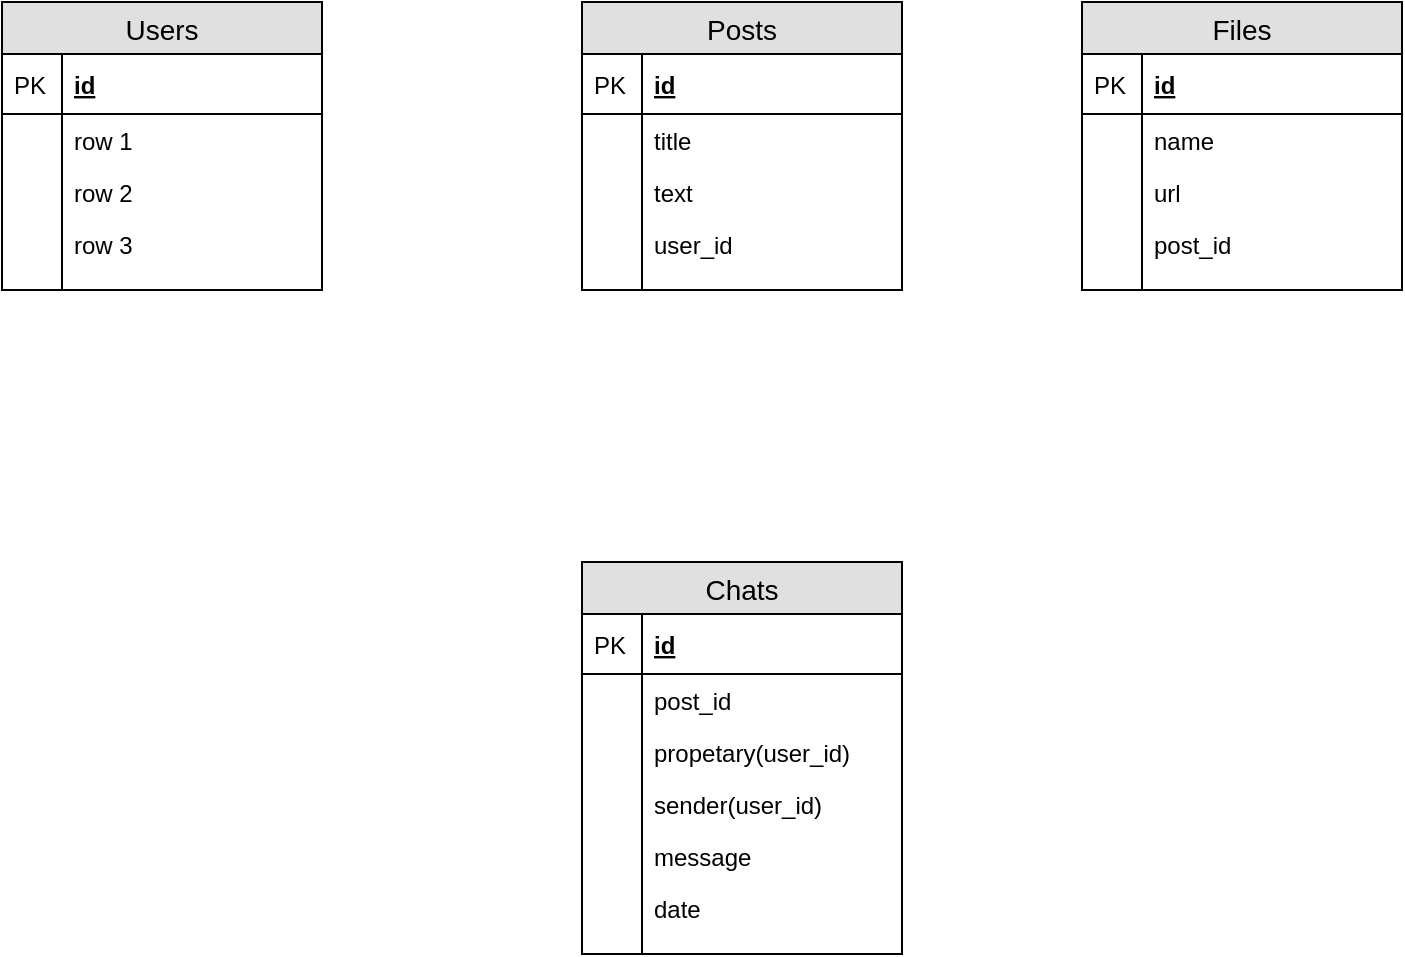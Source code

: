 <mxfile version="12.5.1" type="github">
  <diagram id="gvmDLg7hdBk43QmgxOMV" name="Page-1">
    <mxGraphModel dx="753" dy="482" grid="1" gridSize="10" guides="1" tooltips="1" connect="1" arrows="1" fold="1" page="1" pageScale="1" pageWidth="827" pageHeight="1169" math="0" shadow="0">
      <root>
        <mxCell id="0"/>
        <mxCell id="1" parent="0"/>
        <mxCell id="FK4Q3kuTDBUWVzhtZBnx-1" value="Users" style="swimlane;fontStyle=0;childLayout=stackLayout;horizontal=1;startSize=26;fillColor=#e0e0e0;horizontalStack=0;resizeParent=1;resizeParentMax=0;resizeLast=0;collapsible=1;marginBottom=0;swimlaneFillColor=#ffffff;align=center;fontSize=14;" vertex="1" parent="1">
          <mxGeometry x="60" y="20" width="160" height="144" as="geometry"/>
        </mxCell>
        <mxCell id="FK4Q3kuTDBUWVzhtZBnx-2" value="id" style="shape=partialRectangle;top=0;left=0;right=0;bottom=1;align=left;verticalAlign=middle;fillColor=none;spacingLeft=34;spacingRight=4;overflow=hidden;rotatable=0;points=[[0,0.5],[1,0.5]];portConstraint=eastwest;dropTarget=0;fontStyle=5;fontSize=12;" vertex="1" parent="FK4Q3kuTDBUWVzhtZBnx-1">
          <mxGeometry y="26" width="160" height="30" as="geometry"/>
        </mxCell>
        <mxCell id="FK4Q3kuTDBUWVzhtZBnx-3" value="PK" style="shape=partialRectangle;top=0;left=0;bottom=0;fillColor=none;align=left;verticalAlign=middle;spacingLeft=4;spacingRight=4;overflow=hidden;rotatable=0;points=[];portConstraint=eastwest;part=1;fontSize=12;" vertex="1" connectable="0" parent="FK4Q3kuTDBUWVzhtZBnx-2">
          <mxGeometry width="30" height="30" as="geometry"/>
        </mxCell>
        <mxCell id="FK4Q3kuTDBUWVzhtZBnx-4" value="row 1" style="shape=partialRectangle;top=0;left=0;right=0;bottom=0;align=left;verticalAlign=top;fillColor=none;spacingLeft=34;spacingRight=4;overflow=hidden;rotatable=0;points=[[0,0.5],[1,0.5]];portConstraint=eastwest;dropTarget=0;fontSize=12;" vertex="1" parent="FK4Q3kuTDBUWVzhtZBnx-1">
          <mxGeometry y="56" width="160" height="26" as="geometry"/>
        </mxCell>
        <mxCell id="FK4Q3kuTDBUWVzhtZBnx-5" value="" style="shape=partialRectangle;top=0;left=0;bottom=0;fillColor=none;align=left;verticalAlign=top;spacingLeft=4;spacingRight=4;overflow=hidden;rotatable=0;points=[];portConstraint=eastwest;part=1;fontSize=12;" vertex="1" connectable="0" parent="FK4Q3kuTDBUWVzhtZBnx-4">
          <mxGeometry width="30" height="26" as="geometry"/>
        </mxCell>
        <mxCell id="FK4Q3kuTDBUWVzhtZBnx-6" value="row 2" style="shape=partialRectangle;top=0;left=0;right=0;bottom=0;align=left;verticalAlign=top;fillColor=none;spacingLeft=34;spacingRight=4;overflow=hidden;rotatable=0;points=[[0,0.5],[1,0.5]];portConstraint=eastwest;dropTarget=0;fontSize=12;" vertex="1" parent="FK4Q3kuTDBUWVzhtZBnx-1">
          <mxGeometry y="82" width="160" height="26" as="geometry"/>
        </mxCell>
        <mxCell id="FK4Q3kuTDBUWVzhtZBnx-7" value="" style="shape=partialRectangle;top=0;left=0;bottom=0;fillColor=none;align=left;verticalAlign=top;spacingLeft=4;spacingRight=4;overflow=hidden;rotatable=0;points=[];portConstraint=eastwest;part=1;fontSize=12;" vertex="1" connectable="0" parent="FK4Q3kuTDBUWVzhtZBnx-6">
          <mxGeometry width="30" height="26" as="geometry"/>
        </mxCell>
        <mxCell id="FK4Q3kuTDBUWVzhtZBnx-8" value="row 3" style="shape=partialRectangle;top=0;left=0;right=0;bottom=0;align=left;verticalAlign=top;fillColor=none;spacingLeft=34;spacingRight=4;overflow=hidden;rotatable=0;points=[[0,0.5],[1,0.5]];portConstraint=eastwest;dropTarget=0;fontSize=12;" vertex="1" parent="FK4Q3kuTDBUWVzhtZBnx-1">
          <mxGeometry y="108" width="160" height="26" as="geometry"/>
        </mxCell>
        <mxCell id="FK4Q3kuTDBUWVzhtZBnx-9" value="" style="shape=partialRectangle;top=0;left=0;bottom=0;fillColor=none;align=left;verticalAlign=top;spacingLeft=4;spacingRight=4;overflow=hidden;rotatable=0;points=[];portConstraint=eastwest;part=1;fontSize=12;" vertex="1" connectable="0" parent="FK4Q3kuTDBUWVzhtZBnx-8">
          <mxGeometry width="30" height="26" as="geometry"/>
        </mxCell>
        <mxCell id="FK4Q3kuTDBUWVzhtZBnx-10" value="" style="shape=partialRectangle;top=0;left=0;right=0;bottom=0;align=left;verticalAlign=top;fillColor=none;spacingLeft=34;spacingRight=4;overflow=hidden;rotatable=0;points=[[0,0.5],[1,0.5]];portConstraint=eastwest;dropTarget=0;fontSize=12;" vertex="1" parent="FK4Q3kuTDBUWVzhtZBnx-1">
          <mxGeometry y="134" width="160" height="10" as="geometry"/>
        </mxCell>
        <mxCell id="FK4Q3kuTDBUWVzhtZBnx-11" value="" style="shape=partialRectangle;top=0;left=0;bottom=0;fillColor=none;align=left;verticalAlign=top;spacingLeft=4;spacingRight=4;overflow=hidden;rotatable=0;points=[];portConstraint=eastwest;part=1;fontSize=12;" vertex="1" connectable="0" parent="FK4Q3kuTDBUWVzhtZBnx-10">
          <mxGeometry width="30" height="10" as="geometry"/>
        </mxCell>
        <mxCell id="FK4Q3kuTDBUWVzhtZBnx-12" value="Posts" style="swimlane;fontStyle=0;childLayout=stackLayout;horizontal=1;startSize=26;fillColor=#e0e0e0;horizontalStack=0;resizeParent=1;resizeParentMax=0;resizeLast=0;collapsible=1;marginBottom=0;swimlaneFillColor=#ffffff;align=center;fontSize=14;" vertex="1" parent="1">
          <mxGeometry x="350" y="20" width="160" height="144" as="geometry"/>
        </mxCell>
        <mxCell id="FK4Q3kuTDBUWVzhtZBnx-13" value="id" style="shape=partialRectangle;top=0;left=0;right=0;bottom=1;align=left;verticalAlign=middle;fillColor=none;spacingLeft=34;spacingRight=4;overflow=hidden;rotatable=0;points=[[0,0.5],[1,0.5]];portConstraint=eastwest;dropTarget=0;fontStyle=5;fontSize=12;" vertex="1" parent="FK4Q3kuTDBUWVzhtZBnx-12">
          <mxGeometry y="26" width="160" height="30" as="geometry"/>
        </mxCell>
        <mxCell id="FK4Q3kuTDBUWVzhtZBnx-14" value="PK" style="shape=partialRectangle;top=0;left=0;bottom=0;fillColor=none;align=left;verticalAlign=middle;spacingLeft=4;spacingRight=4;overflow=hidden;rotatable=0;points=[];portConstraint=eastwest;part=1;fontSize=12;" vertex="1" connectable="0" parent="FK4Q3kuTDBUWVzhtZBnx-13">
          <mxGeometry width="30" height="30" as="geometry"/>
        </mxCell>
        <mxCell id="FK4Q3kuTDBUWVzhtZBnx-15" value="title" style="shape=partialRectangle;top=0;left=0;right=0;bottom=0;align=left;verticalAlign=top;fillColor=none;spacingLeft=34;spacingRight=4;overflow=hidden;rotatable=0;points=[[0,0.5],[1,0.5]];portConstraint=eastwest;dropTarget=0;fontSize=12;" vertex="1" parent="FK4Q3kuTDBUWVzhtZBnx-12">
          <mxGeometry y="56" width="160" height="26" as="geometry"/>
        </mxCell>
        <mxCell id="FK4Q3kuTDBUWVzhtZBnx-16" value="" style="shape=partialRectangle;top=0;left=0;bottom=0;fillColor=none;align=left;verticalAlign=top;spacingLeft=4;spacingRight=4;overflow=hidden;rotatable=0;points=[];portConstraint=eastwest;part=1;fontSize=12;" vertex="1" connectable="0" parent="FK4Q3kuTDBUWVzhtZBnx-15">
          <mxGeometry width="30" height="26" as="geometry"/>
        </mxCell>
        <mxCell id="FK4Q3kuTDBUWVzhtZBnx-17" value="text" style="shape=partialRectangle;top=0;left=0;right=0;bottom=0;align=left;verticalAlign=top;fillColor=none;spacingLeft=34;spacingRight=4;overflow=hidden;rotatable=0;points=[[0,0.5],[1,0.5]];portConstraint=eastwest;dropTarget=0;fontSize=12;" vertex="1" parent="FK4Q3kuTDBUWVzhtZBnx-12">
          <mxGeometry y="82" width="160" height="26" as="geometry"/>
        </mxCell>
        <mxCell id="FK4Q3kuTDBUWVzhtZBnx-18" value="" style="shape=partialRectangle;top=0;left=0;bottom=0;fillColor=none;align=left;verticalAlign=top;spacingLeft=4;spacingRight=4;overflow=hidden;rotatable=0;points=[];portConstraint=eastwest;part=1;fontSize=12;" vertex="1" connectable="0" parent="FK4Q3kuTDBUWVzhtZBnx-17">
          <mxGeometry width="30" height="26" as="geometry"/>
        </mxCell>
        <mxCell id="FK4Q3kuTDBUWVzhtZBnx-19" value="user_id" style="shape=partialRectangle;top=0;left=0;right=0;bottom=0;align=left;verticalAlign=top;fillColor=none;spacingLeft=34;spacingRight=4;overflow=hidden;rotatable=0;points=[[0,0.5],[1,0.5]];portConstraint=eastwest;dropTarget=0;fontSize=12;" vertex="1" parent="FK4Q3kuTDBUWVzhtZBnx-12">
          <mxGeometry y="108" width="160" height="26" as="geometry"/>
        </mxCell>
        <mxCell id="FK4Q3kuTDBUWVzhtZBnx-20" value="" style="shape=partialRectangle;top=0;left=0;bottom=0;fillColor=none;align=left;verticalAlign=top;spacingLeft=4;spacingRight=4;overflow=hidden;rotatable=0;points=[];portConstraint=eastwest;part=1;fontSize=12;" vertex="1" connectable="0" parent="FK4Q3kuTDBUWVzhtZBnx-19">
          <mxGeometry width="30" height="26" as="geometry"/>
        </mxCell>
        <mxCell id="FK4Q3kuTDBUWVzhtZBnx-21" value="" style="shape=partialRectangle;top=0;left=0;right=0;bottom=0;align=left;verticalAlign=top;fillColor=none;spacingLeft=34;spacingRight=4;overflow=hidden;rotatable=0;points=[[0,0.5],[1,0.5]];portConstraint=eastwest;dropTarget=0;fontSize=12;" vertex="1" parent="FK4Q3kuTDBUWVzhtZBnx-12">
          <mxGeometry y="134" width="160" height="10" as="geometry"/>
        </mxCell>
        <mxCell id="FK4Q3kuTDBUWVzhtZBnx-22" value="" style="shape=partialRectangle;top=0;left=0;bottom=0;fillColor=none;align=left;verticalAlign=top;spacingLeft=4;spacingRight=4;overflow=hidden;rotatable=0;points=[];portConstraint=eastwest;part=1;fontSize=12;" vertex="1" connectable="0" parent="FK4Q3kuTDBUWVzhtZBnx-21">
          <mxGeometry width="30" height="10" as="geometry"/>
        </mxCell>
        <mxCell id="FK4Q3kuTDBUWVzhtZBnx-23" value="Chats" style="swimlane;fontStyle=0;childLayout=stackLayout;horizontal=1;startSize=26;fillColor=#e0e0e0;horizontalStack=0;resizeParent=1;resizeParentMax=0;resizeLast=0;collapsible=1;marginBottom=0;swimlaneFillColor=#ffffff;align=center;fontSize=14;" vertex="1" parent="1">
          <mxGeometry x="350" y="300" width="160" height="196" as="geometry"/>
        </mxCell>
        <mxCell id="FK4Q3kuTDBUWVzhtZBnx-24" value="id" style="shape=partialRectangle;top=0;left=0;right=0;bottom=1;align=left;verticalAlign=middle;fillColor=none;spacingLeft=34;spacingRight=4;overflow=hidden;rotatable=0;points=[[0,0.5],[1,0.5]];portConstraint=eastwest;dropTarget=0;fontStyle=5;fontSize=12;" vertex="1" parent="FK4Q3kuTDBUWVzhtZBnx-23">
          <mxGeometry y="26" width="160" height="30" as="geometry"/>
        </mxCell>
        <mxCell id="FK4Q3kuTDBUWVzhtZBnx-25" value="PK" style="shape=partialRectangle;top=0;left=0;bottom=0;fillColor=none;align=left;verticalAlign=middle;spacingLeft=4;spacingRight=4;overflow=hidden;rotatable=0;points=[];portConstraint=eastwest;part=1;fontSize=12;" vertex="1" connectable="0" parent="FK4Q3kuTDBUWVzhtZBnx-24">
          <mxGeometry width="30" height="30" as="geometry"/>
        </mxCell>
        <mxCell id="FK4Q3kuTDBUWVzhtZBnx-26" value="post_id" style="shape=partialRectangle;top=0;left=0;right=0;bottom=0;align=left;verticalAlign=top;fillColor=none;spacingLeft=34;spacingRight=4;overflow=hidden;rotatable=0;points=[[0,0.5],[1,0.5]];portConstraint=eastwest;dropTarget=0;fontSize=12;" vertex="1" parent="FK4Q3kuTDBUWVzhtZBnx-23">
          <mxGeometry y="56" width="160" height="26" as="geometry"/>
        </mxCell>
        <mxCell id="FK4Q3kuTDBUWVzhtZBnx-27" value="" style="shape=partialRectangle;top=0;left=0;bottom=0;fillColor=none;align=left;verticalAlign=top;spacingLeft=4;spacingRight=4;overflow=hidden;rotatable=0;points=[];portConstraint=eastwest;part=1;fontSize=12;" vertex="1" connectable="0" parent="FK4Q3kuTDBUWVzhtZBnx-26">
          <mxGeometry width="30" height="26" as="geometry"/>
        </mxCell>
        <mxCell id="FK4Q3kuTDBUWVzhtZBnx-28" value="propetary(user_id)" style="shape=partialRectangle;top=0;left=0;right=0;bottom=0;align=left;verticalAlign=top;fillColor=none;spacingLeft=34;spacingRight=4;overflow=hidden;rotatable=0;points=[[0,0.5],[1,0.5]];portConstraint=eastwest;dropTarget=0;fontSize=12;" vertex="1" parent="FK4Q3kuTDBUWVzhtZBnx-23">
          <mxGeometry y="82" width="160" height="26" as="geometry"/>
        </mxCell>
        <mxCell id="FK4Q3kuTDBUWVzhtZBnx-29" value="" style="shape=partialRectangle;top=0;left=0;bottom=0;fillColor=none;align=left;verticalAlign=top;spacingLeft=4;spacingRight=4;overflow=hidden;rotatable=0;points=[];portConstraint=eastwest;part=1;fontSize=12;" vertex="1" connectable="0" parent="FK4Q3kuTDBUWVzhtZBnx-28">
          <mxGeometry width="30" height="26" as="geometry"/>
        </mxCell>
        <mxCell id="FK4Q3kuTDBUWVzhtZBnx-30" value="sender(user_id)" style="shape=partialRectangle;top=0;left=0;right=0;bottom=0;align=left;verticalAlign=top;fillColor=none;spacingLeft=34;spacingRight=4;overflow=hidden;rotatable=0;points=[[0,0.5],[1,0.5]];portConstraint=eastwest;dropTarget=0;fontSize=12;" vertex="1" parent="FK4Q3kuTDBUWVzhtZBnx-23">
          <mxGeometry y="108" width="160" height="26" as="geometry"/>
        </mxCell>
        <mxCell id="FK4Q3kuTDBUWVzhtZBnx-31" value="" style="shape=partialRectangle;top=0;left=0;bottom=0;fillColor=none;align=left;verticalAlign=top;spacingLeft=4;spacingRight=4;overflow=hidden;rotatable=0;points=[];portConstraint=eastwest;part=1;fontSize=12;" vertex="1" connectable="0" parent="FK4Q3kuTDBUWVzhtZBnx-30">
          <mxGeometry width="30" height="26" as="geometry"/>
        </mxCell>
        <mxCell id="FK4Q3kuTDBUWVzhtZBnx-45" value="message" style="shape=partialRectangle;top=0;left=0;right=0;bottom=0;align=left;verticalAlign=top;fillColor=none;spacingLeft=34;spacingRight=4;overflow=hidden;rotatable=0;points=[[0,0.5],[1,0.5]];portConstraint=eastwest;dropTarget=0;fontSize=12;" vertex="1" parent="FK4Q3kuTDBUWVzhtZBnx-23">
          <mxGeometry y="134" width="160" height="26" as="geometry"/>
        </mxCell>
        <mxCell id="FK4Q3kuTDBUWVzhtZBnx-46" value="" style="shape=partialRectangle;top=0;left=0;bottom=0;fillColor=none;align=left;verticalAlign=top;spacingLeft=4;spacingRight=4;overflow=hidden;rotatable=0;points=[];portConstraint=eastwest;part=1;fontSize=12;" vertex="1" connectable="0" parent="FK4Q3kuTDBUWVzhtZBnx-45">
          <mxGeometry width="30" height="26" as="geometry"/>
        </mxCell>
        <mxCell id="FK4Q3kuTDBUWVzhtZBnx-47" value="date" style="shape=partialRectangle;top=0;left=0;right=0;bottom=0;align=left;verticalAlign=top;fillColor=none;spacingLeft=34;spacingRight=4;overflow=hidden;rotatable=0;points=[[0,0.5],[1,0.5]];portConstraint=eastwest;dropTarget=0;fontSize=12;" vertex="1" parent="FK4Q3kuTDBUWVzhtZBnx-23">
          <mxGeometry y="160" width="160" height="26" as="geometry"/>
        </mxCell>
        <mxCell id="FK4Q3kuTDBUWVzhtZBnx-48" value="" style="shape=partialRectangle;top=0;left=0;bottom=0;fillColor=none;align=left;verticalAlign=top;spacingLeft=4;spacingRight=4;overflow=hidden;rotatable=0;points=[];portConstraint=eastwest;part=1;fontSize=12;" vertex="1" connectable="0" parent="FK4Q3kuTDBUWVzhtZBnx-47">
          <mxGeometry width="30" height="26" as="geometry"/>
        </mxCell>
        <mxCell id="FK4Q3kuTDBUWVzhtZBnx-32" value="" style="shape=partialRectangle;top=0;left=0;right=0;bottom=0;align=left;verticalAlign=top;fillColor=none;spacingLeft=34;spacingRight=4;overflow=hidden;rotatable=0;points=[[0,0.5],[1,0.5]];portConstraint=eastwest;dropTarget=0;fontSize=12;" vertex="1" parent="FK4Q3kuTDBUWVzhtZBnx-23">
          <mxGeometry y="186" width="160" height="10" as="geometry"/>
        </mxCell>
        <mxCell id="FK4Q3kuTDBUWVzhtZBnx-33" value="" style="shape=partialRectangle;top=0;left=0;bottom=0;fillColor=none;align=left;verticalAlign=top;spacingLeft=4;spacingRight=4;overflow=hidden;rotatable=0;points=[];portConstraint=eastwest;part=1;fontSize=12;" vertex="1" connectable="0" parent="FK4Q3kuTDBUWVzhtZBnx-32">
          <mxGeometry width="30" height="10" as="geometry"/>
        </mxCell>
        <mxCell id="FK4Q3kuTDBUWVzhtZBnx-34" value="Files" style="swimlane;fontStyle=0;childLayout=stackLayout;horizontal=1;startSize=26;fillColor=#e0e0e0;horizontalStack=0;resizeParent=1;resizeParentMax=0;resizeLast=0;collapsible=1;marginBottom=0;swimlaneFillColor=#ffffff;align=center;fontSize=14;" vertex="1" parent="1">
          <mxGeometry x="600" y="20" width="160" height="144" as="geometry"/>
        </mxCell>
        <mxCell id="FK4Q3kuTDBUWVzhtZBnx-35" value="id" style="shape=partialRectangle;top=0;left=0;right=0;bottom=1;align=left;verticalAlign=middle;fillColor=none;spacingLeft=34;spacingRight=4;overflow=hidden;rotatable=0;points=[[0,0.5],[1,0.5]];portConstraint=eastwest;dropTarget=0;fontStyle=5;fontSize=12;" vertex="1" parent="FK4Q3kuTDBUWVzhtZBnx-34">
          <mxGeometry y="26" width="160" height="30" as="geometry"/>
        </mxCell>
        <mxCell id="FK4Q3kuTDBUWVzhtZBnx-36" value="PK" style="shape=partialRectangle;top=0;left=0;bottom=0;fillColor=none;align=left;verticalAlign=middle;spacingLeft=4;spacingRight=4;overflow=hidden;rotatable=0;points=[];portConstraint=eastwest;part=1;fontSize=12;" vertex="1" connectable="0" parent="FK4Q3kuTDBUWVzhtZBnx-35">
          <mxGeometry width="30" height="30" as="geometry"/>
        </mxCell>
        <mxCell id="FK4Q3kuTDBUWVzhtZBnx-37" value="name" style="shape=partialRectangle;top=0;left=0;right=0;bottom=0;align=left;verticalAlign=top;fillColor=none;spacingLeft=34;spacingRight=4;overflow=hidden;rotatable=0;points=[[0,0.5],[1,0.5]];portConstraint=eastwest;dropTarget=0;fontSize=12;" vertex="1" parent="FK4Q3kuTDBUWVzhtZBnx-34">
          <mxGeometry y="56" width="160" height="26" as="geometry"/>
        </mxCell>
        <mxCell id="FK4Q3kuTDBUWVzhtZBnx-38" value="" style="shape=partialRectangle;top=0;left=0;bottom=0;fillColor=none;align=left;verticalAlign=top;spacingLeft=4;spacingRight=4;overflow=hidden;rotatable=0;points=[];portConstraint=eastwest;part=1;fontSize=12;" vertex="1" connectable="0" parent="FK4Q3kuTDBUWVzhtZBnx-37">
          <mxGeometry width="30" height="26" as="geometry"/>
        </mxCell>
        <mxCell id="FK4Q3kuTDBUWVzhtZBnx-39" value="url" style="shape=partialRectangle;top=0;left=0;right=0;bottom=0;align=left;verticalAlign=top;fillColor=none;spacingLeft=34;spacingRight=4;overflow=hidden;rotatable=0;points=[[0,0.5],[1,0.5]];portConstraint=eastwest;dropTarget=0;fontSize=12;" vertex="1" parent="FK4Q3kuTDBUWVzhtZBnx-34">
          <mxGeometry y="82" width="160" height="26" as="geometry"/>
        </mxCell>
        <mxCell id="FK4Q3kuTDBUWVzhtZBnx-40" value="" style="shape=partialRectangle;top=0;left=0;bottom=0;fillColor=none;align=left;verticalAlign=top;spacingLeft=4;spacingRight=4;overflow=hidden;rotatable=0;points=[];portConstraint=eastwest;part=1;fontSize=12;" vertex="1" connectable="0" parent="FK4Q3kuTDBUWVzhtZBnx-39">
          <mxGeometry width="30" height="26" as="geometry"/>
        </mxCell>
        <mxCell id="FK4Q3kuTDBUWVzhtZBnx-41" value="post_id" style="shape=partialRectangle;top=0;left=0;right=0;bottom=0;align=left;verticalAlign=top;fillColor=none;spacingLeft=34;spacingRight=4;overflow=hidden;rotatable=0;points=[[0,0.5],[1,0.5]];portConstraint=eastwest;dropTarget=0;fontSize=12;" vertex="1" parent="FK4Q3kuTDBUWVzhtZBnx-34">
          <mxGeometry y="108" width="160" height="26" as="geometry"/>
        </mxCell>
        <mxCell id="FK4Q3kuTDBUWVzhtZBnx-42" value="" style="shape=partialRectangle;top=0;left=0;bottom=0;fillColor=none;align=left;verticalAlign=top;spacingLeft=4;spacingRight=4;overflow=hidden;rotatable=0;points=[];portConstraint=eastwest;part=1;fontSize=12;" vertex="1" connectable="0" parent="FK4Q3kuTDBUWVzhtZBnx-41">
          <mxGeometry width="30" height="26" as="geometry"/>
        </mxCell>
        <mxCell id="FK4Q3kuTDBUWVzhtZBnx-43" value="" style="shape=partialRectangle;top=0;left=0;right=0;bottom=0;align=left;verticalAlign=top;fillColor=none;spacingLeft=34;spacingRight=4;overflow=hidden;rotatable=0;points=[[0,0.5],[1,0.5]];portConstraint=eastwest;dropTarget=0;fontSize=12;" vertex="1" parent="FK4Q3kuTDBUWVzhtZBnx-34">
          <mxGeometry y="134" width="160" height="10" as="geometry"/>
        </mxCell>
        <mxCell id="FK4Q3kuTDBUWVzhtZBnx-44" value="" style="shape=partialRectangle;top=0;left=0;bottom=0;fillColor=none;align=left;verticalAlign=top;spacingLeft=4;spacingRight=4;overflow=hidden;rotatable=0;points=[];portConstraint=eastwest;part=1;fontSize=12;" vertex="1" connectable="0" parent="FK4Q3kuTDBUWVzhtZBnx-43">
          <mxGeometry width="30" height="10" as="geometry"/>
        </mxCell>
      </root>
    </mxGraphModel>
  </diagram>
</mxfile>
